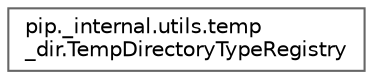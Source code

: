 digraph "Graphical Class Hierarchy"
{
 // LATEX_PDF_SIZE
  bgcolor="transparent";
  edge [fontname=Helvetica,fontsize=10,labelfontname=Helvetica,labelfontsize=10];
  node [fontname=Helvetica,fontsize=10,shape=box,height=0.2,width=0.4];
  rankdir="LR";
  Node0 [id="Node000000",label="pip._internal.utils.temp\l_dir.TempDirectoryTypeRegistry",height=0.2,width=0.4,color="grey40", fillcolor="white", style="filled",URL="$d7/d94/classpip_1_1__internal_1_1utils_1_1temp__dir_1_1TempDirectoryTypeRegistry.html",tooltip=" "];
}
